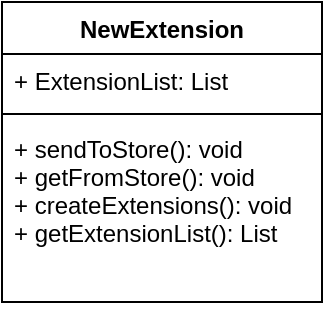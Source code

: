 <mxfile version="14.5.9" type="device"><diagram id="1vFg2wrZD8aUkJsa5Rei" name="Page-1"><mxGraphModel dx="1422" dy="794" grid="1" gridSize="10" guides="1" tooltips="1" connect="1" arrows="1" fold="1" page="1" pageScale="1" pageWidth="1654" pageHeight="2336" math="0" shadow="0"><root><mxCell id="0"/><mxCell id="1" parent="0"/><mxCell id="n6qY-DS8wAQNCk-lFUs3-1" value="NewExtension" style="swimlane;fontStyle=1;align=center;verticalAlign=top;childLayout=stackLayout;horizontal=1;startSize=26;horizontalStack=0;resizeParent=1;resizeParentMax=0;resizeLast=0;collapsible=1;marginBottom=0;" vertex="1" parent="1"><mxGeometry x="470" y="250" width="160" height="150" as="geometry"/></mxCell><mxCell id="n6qY-DS8wAQNCk-lFUs3-2" value="+ ExtensionList: List" style="text;strokeColor=none;fillColor=none;align=left;verticalAlign=top;spacingLeft=4;spacingRight=4;overflow=hidden;rotatable=0;points=[[0,0.5],[1,0.5]];portConstraint=eastwest;" vertex="1" parent="n6qY-DS8wAQNCk-lFUs3-1"><mxGeometry y="26" width="160" height="26" as="geometry"/></mxCell><mxCell id="n6qY-DS8wAQNCk-lFUs3-3" value="" style="line;strokeWidth=1;fillColor=none;align=left;verticalAlign=middle;spacingTop=-1;spacingLeft=3;spacingRight=3;rotatable=0;labelPosition=right;points=[];portConstraint=eastwest;" vertex="1" parent="n6qY-DS8wAQNCk-lFUs3-1"><mxGeometry y="52" width="160" height="8" as="geometry"/></mxCell><mxCell id="n6qY-DS8wAQNCk-lFUs3-4" value="+ sendToStore(): void&#10;+ getFromStore(): void&#10;+ createExtensions(): void&#10;+ getExtensionList(): List" style="text;strokeColor=none;fillColor=none;align=left;verticalAlign=top;spacingLeft=4;spacingRight=4;overflow=hidden;rotatable=0;points=[[0,0.5],[1,0.5]];portConstraint=eastwest;" vertex="1" parent="n6qY-DS8wAQNCk-lFUs3-1"><mxGeometry y="60" width="160" height="90" as="geometry"/></mxCell></root></mxGraphModel></diagram></mxfile>